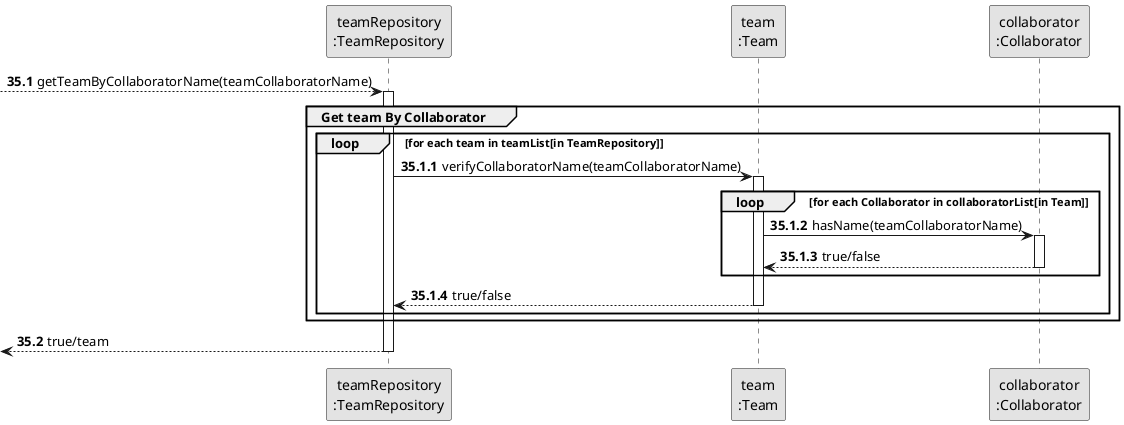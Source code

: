 @startuml
'https://plantuml.com/sequence-diagram
skinparam monochrome true
skinparam packageStyle rectangle
skinparam shadowing false

participant "teamRepository\n:TeamRepository" as TEAMREPO
participant "team\n:Team" as TEAM
participant "collaborator\n:Collaborator" as COL

autonumber 35.1

--> TEAMREPO : getTeamByCollaboratorName(teamCollaboratorName)

autonumber 35.1.1

activate TEAMREPO

group Get team By Collaborator

loop for each team in teamList[in TeamRepository]

TEAMREPO -> TEAM : verifyCollaboratorName(teamCollaboratorName)

activate TEAM

loop for each Collaborator in collaboratorList[in Team]

TEAM -> COL : hasName(teamCollaboratorName)

activate COL

COL --> TEAM : true/false

deactivate COL

end

TEAM --> TEAMREPO : true/false

deactivate TEAM

end

end

autonumber 35.2

<--TEAMREPO : true/team

deactivate TEAMREPO
@enduml